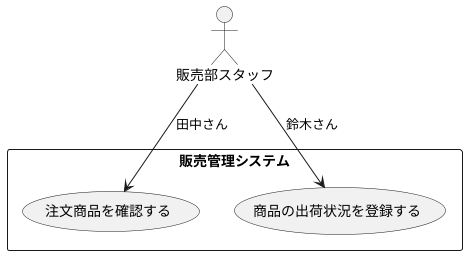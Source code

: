 @startuml
actor 販売部スタッフ

rectangle 販売管理システム {
usecase 注文商品を確認する as UC1
usecase 商品の出荷状況を登録する as UC2
}

販売部スタッフ --> UC1 : 田中さん
販売部スタッフ --> UC2 : 鈴木さん
@enduml